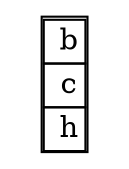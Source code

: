 digraph G { 
  node [shape = name]; 
  2[label=  <<table border= "1 " cellspacing= " 0 "><tr> 
<td> b</td> </tr> 
<tr> 
<td> c</td> </tr> 
<tr> 
<td> h</td> </tr> 
</table>>  shape = none ]; 
 }
